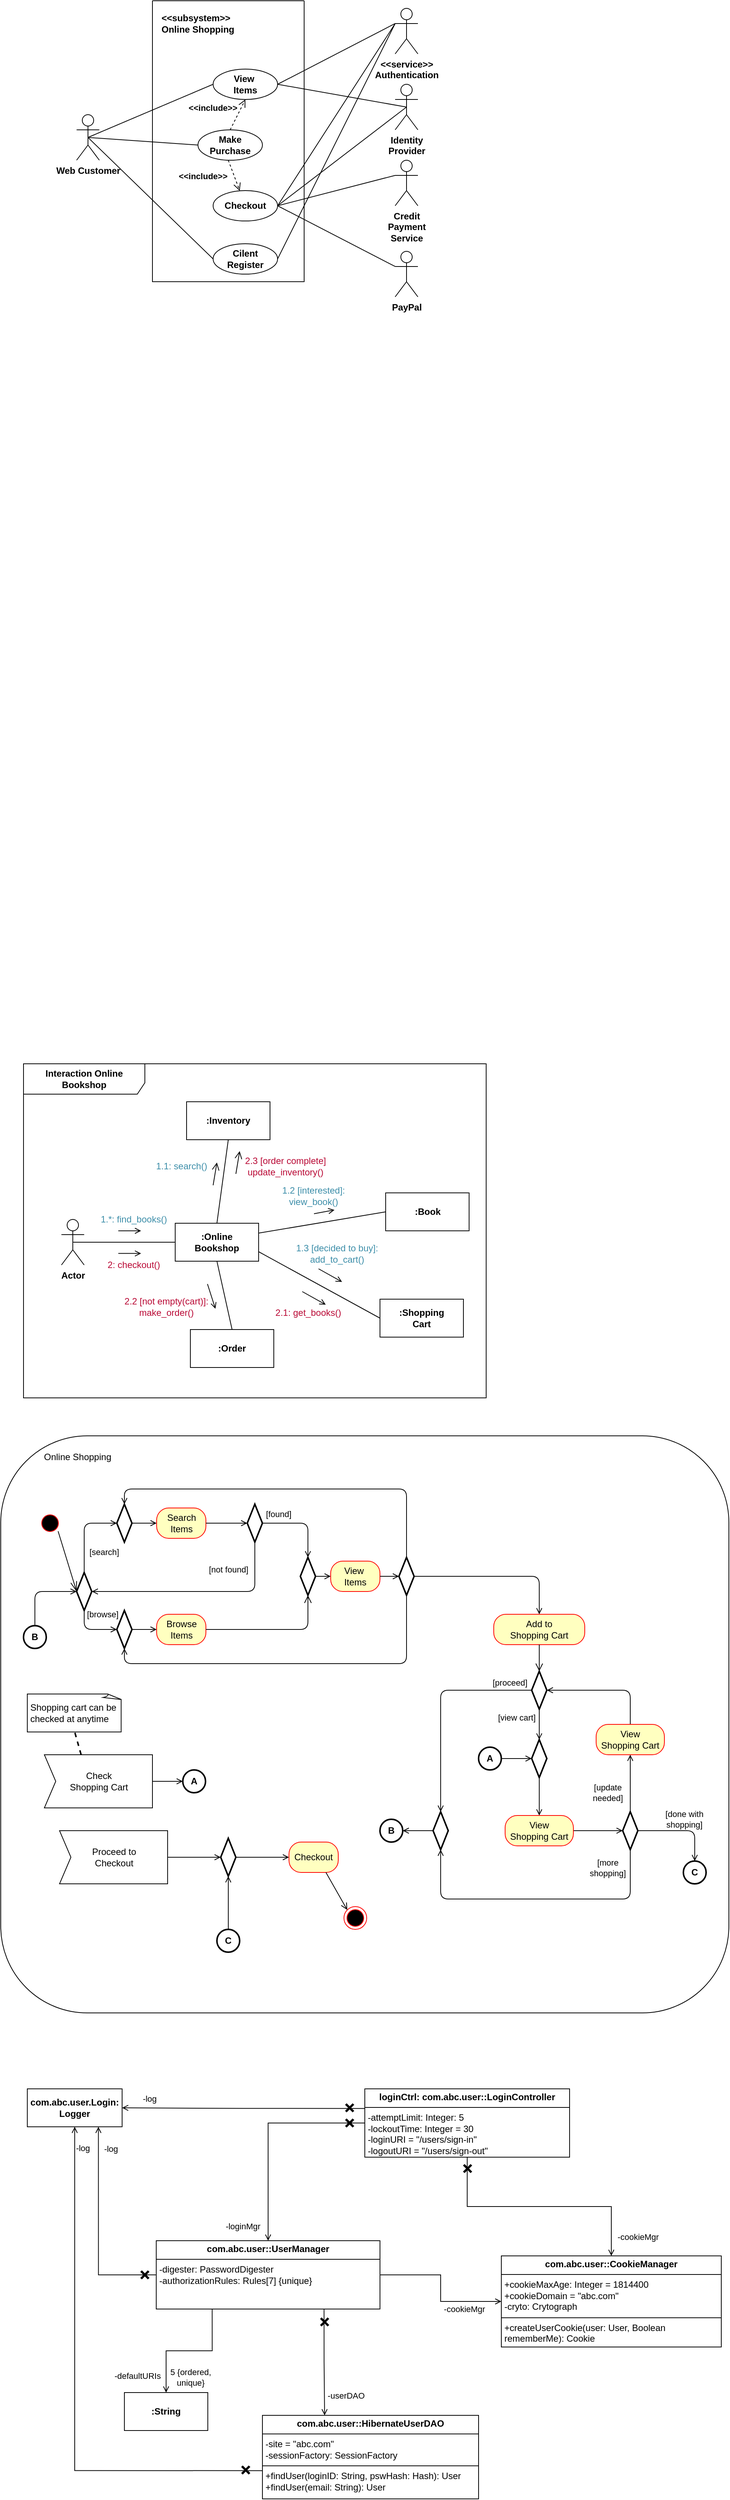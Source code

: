 <mxfile version="26.0.13">
  <diagram name="Page-1" id="H0rDLsU-wOUSjI3hdAkp">
    <mxGraphModel dx="2175" dy="1220" grid="1" gridSize="10" guides="1" tooltips="1" connect="1" arrows="1" fold="1" page="1" pageScale="1" pageWidth="850" pageHeight="1100" math="0" shadow="0">
      <root>
        <mxCell id="0" />
        <mxCell id="1" parent="0" />
        <mxCell id="4tvnyepkkas8dozfE3rJ-2" value="Web Customer" style="shape=umlActor;verticalLabelPosition=bottom;verticalAlign=top;html=1;outlineConnect=0;fontStyle=1" parent="1" vertex="1">
          <mxGeometry x="130" y="270" width="30" height="60" as="geometry" />
        </mxCell>
        <mxCell id="4tvnyepkkas8dozfE3rJ-14" value="" style="endArrow=none;html=1;rounded=0;entryX=0;entryY=0.5;entryDx=0;entryDy=0;exitX=0.5;exitY=0.5;exitDx=0;exitDy=0;exitPerimeter=0;fontStyle=1" parent="1" source="4tvnyepkkas8dozfE3rJ-2" target="og70pVgHu5Zfc5NhU_nn-10" edge="1">
          <mxGeometry width="50" height="50" relative="1" as="geometry">
            <mxPoint x="190" y="270" as="sourcePoint" />
            <mxPoint x="300" y="230" as="targetPoint" />
          </mxGeometry>
        </mxCell>
        <mxCell id="4tvnyepkkas8dozfE3rJ-15" value="" style="endArrow=none;html=1;rounded=0;entryX=0;entryY=0.5;entryDx=0;entryDy=0;exitX=0.5;exitY=0.5;exitDx=0;exitDy=0;exitPerimeter=0;fontStyle=1" parent="1" source="4tvnyepkkas8dozfE3rJ-2" target="og70pVgHu5Zfc5NhU_nn-11" edge="1">
          <mxGeometry width="50" height="50" relative="1" as="geometry">
            <mxPoint x="130" y="290" as="sourcePoint" />
            <mxPoint x="280" y="310" as="targetPoint" />
          </mxGeometry>
        </mxCell>
        <mxCell id="4tvnyepkkas8dozfE3rJ-17" value="" style="endArrow=none;html=1;rounded=0;exitX=0.5;exitY=0.5;exitDx=0;exitDy=0;exitPerimeter=0;fontStyle=1;entryX=0;entryY=0.5;entryDx=0;entryDy=0;entryPerimeter=0;" parent="1" source="4tvnyepkkas8dozfE3rJ-2" target="og70pVgHu5Zfc5NhU_nn-13" edge="1">
          <mxGeometry width="50" height="50" relative="1" as="geometry">
            <mxPoint x="190" y="270" as="sourcePoint" />
            <mxPoint x="290" y="460" as="targetPoint" />
          </mxGeometry>
        </mxCell>
        <mxCell id="4tvnyepkkas8dozfE3rJ-24" value="&amp;lt;&amp;lt;service&amp;gt;&amp;gt;&lt;div&gt;Authentication&lt;/div&gt;" style="shape=umlActor;verticalLabelPosition=bottom;verticalAlign=top;html=1;fontStyle=1" parent="1" vertex="1">
          <mxGeometry x="550" y="130" width="30" height="60" as="geometry" />
        </mxCell>
        <mxCell id="4tvnyepkkas8dozfE3rJ-25" value="" style="endArrow=none;html=1;rounded=0;exitX=1;exitY=0.5;exitDx=0;exitDy=0;entryX=0;entryY=0.333;entryDx=0;entryDy=0;entryPerimeter=0;fontStyle=1" parent="1" source="og70pVgHu5Zfc5NhU_nn-10" target="4tvnyepkkas8dozfE3rJ-24" edge="1">
          <mxGeometry width="50" height="50" relative="1" as="geometry">
            <mxPoint x="385" y="230" as="sourcePoint" />
            <mxPoint x="500" y="300" as="targetPoint" />
          </mxGeometry>
        </mxCell>
        <mxCell id="4tvnyepkkas8dozfE3rJ-26" value="" style="endArrow=none;html=1;rounded=0;exitX=1;exitY=0.5;exitDx=0;exitDy=0;entryX=0;entryY=0.333;entryDx=0;entryDy=0;entryPerimeter=0;fontStyle=1" parent="1" source="og70pVgHu5Zfc5NhU_nn-12" target="4tvnyepkkas8dozfE3rJ-24" edge="1">
          <mxGeometry width="50" height="50" relative="1" as="geometry">
            <mxPoint x="385" y="390" as="sourcePoint" />
            <mxPoint x="500" y="300" as="targetPoint" />
          </mxGeometry>
        </mxCell>
        <mxCell id="4tvnyepkkas8dozfE3rJ-27" value="" style="endArrow=none;html=1;rounded=0;exitX=1;exitY=0.5;exitDx=0;exitDy=0;entryX=0;entryY=0.333;entryDx=0;entryDy=0;entryPerimeter=0;fontStyle=1;exitPerimeter=0;" parent="1" source="og70pVgHu5Zfc5NhU_nn-13" target="4tvnyepkkas8dozfE3rJ-24" edge="1">
          <mxGeometry width="50" height="50" relative="1" as="geometry">
            <mxPoint x="385" y="460" as="sourcePoint" />
            <mxPoint x="500" y="300" as="targetPoint" />
          </mxGeometry>
        </mxCell>
        <mxCell id="4tvnyepkkas8dozfE3rJ-28" value="Identity&lt;div&gt;Provider&lt;/div&gt;" style="shape=umlActor;verticalLabelPosition=bottom;verticalAlign=top;html=1;fontStyle=1" parent="1" vertex="1">
          <mxGeometry x="550" y="230" width="30" height="60" as="geometry" />
        </mxCell>
        <mxCell id="4tvnyepkkas8dozfE3rJ-29" value="Credit&lt;div&gt;Payment&lt;/div&gt;&lt;div&gt;Service&lt;/div&gt;" style="shape=umlActor;verticalLabelPosition=bottom;verticalAlign=top;html=1;fontStyle=1" parent="1" vertex="1">
          <mxGeometry x="550" y="330" width="30" height="60" as="geometry" />
        </mxCell>
        <mxCell id="4tvnyepkkas8dozfE3rJ-30" value="PayPal" style="shape=umlActor;verticalLabelPosition=bottom;verticalAlign=top;html=1;fontStyle=1" parent="1" vertex="1">
          <mxGeometry x="550" y="450" width="30" height="60" as="geometry" />
        </mxCell>
        <mxCell id="og70pVgHu5Zfc5NhU_nn-1" value="" style="swimlane;startSize=0;" parent="1" vertex="1">
          <mxGeometry x="230" y="120" width="200" height="370" as="geometry">
            <mxRectangle x="230" y="140" width="50" height="40" as="alternateBounds" />
          </mxGeometry>
        </mxCell>
        <mxCell id="og70pVgHu5Zfc5NhU_nn-16" value="" style="group" parent="og70pVgHu5Zfc5NhU_nn-1" vertex="1" connectable="0">
          <mxGeometry x="60" y="90" width="105" height="270" as="geometry" />
        </mxCell>
        <mxCell id="og70pVgHu5Zfc5NhU_nn-10" value="View&amp;nbsp;&lt;div&gt;Items&lt;/div&gt;" style="ellipse;whiteSpace=wrap;html=1;fontStyle=1" parent="og70pVgHu5Zfc5NhU_nn-16" vertex="1">
          <mxGeometry x="20" width="85" height="40" as="geometry" />
        </mxCell>
        <mxCell id="og70pVgHu5Zfc5NhU_nn-11" value="Make&lt;div&gt;Purchase&lt;/div&gt;" style="ellipse;whiteSpace=wrap;html=1;fontStyle=1" parent="og70pVgHu5Zfc5NhU_nn-16" vertex="1">
          <mxGeometry y="80" width="85" height="40" as="geometry" />
        </mxCell>
        <mxCell id="og70pVgHu5Zfc5NhU_nn-12" value="Checkout" style="ellipse;whiteSpace=wrap;html=1;fontStyle=1" parent="og70pVgHu5Zfc5NhU_nn-16" vertex="1">
          <mxGeometry x="20" y="160" width="85" height="40" as="geometry" />
        </mxCell>
        <mxCell id="og70pVgHu5Zfc5NhU_nn-13" value="Cilent&lt;div&gt;Register&lt;/div&gt;" style="ellipse;whiteSpace=wrap;html=1;fontStyle=1" parent="og70pVgHu5Zfc5NhU_nn-16" vertex="1">
          <mxGeometry x="20" y="230" width="85" height="40" as="geometry" />
        </mxCell>
        <mxCell id="og70pVgHu5Zfc5NhU_nn-14" value="&amp;lt;&amp;lt;include&amp;gt;&amp;gt;" style="html=1;verticalAlign=bottom;endArrow=open;dashed=1;endSize=8;curved=0;rounded=0;entryX=0.5;entryY=1;entryDx=0;entryDy=0;exitX=0.5;exitY=0;exitDx=0;exitDy=0;align=right;fontStyle=1" parent="og70pVgHu5Zfc5NhU_nn-16" source="og70pVgHu5Zfc5NhU_nn-11" target="og70pVgHu5Zfc5NhU_nn-10" edge="1">
          <mxGeometry relative="1" as="geometry">
            <mxPoint x="40" y="120" as="sourcePoint" />
            <mxPoint x="-40" y="120" as="targetPoint" />
          </mxGeometry>
        </mxCell>
        <mxCell id="og70pVgHu5Zfc5NhU_nn-15" value="&amp;lt;&amp;lt;include&amp;gt;&amp;gt;" style="html=1;verticalAlign=bottom;endArrow=open;dashed=1;endSize=8;curved=0;rounded=0;align=right;fontStyle=1" parent="og70pVgHu5Zfc5NhU_nn-16" target="og70pVgHu5Zfc5NhU_nn-12" edge="1">
          <mxGeometry x="0.303" y="-11" relative="1" as="geometry">
            <mxPoint x="40" y="120" as="sourcePoint" />
            <mxPoint x="-40" y="120" as="targetPoint" />
            <mxPoint as="offset" />
          </mxGeometry>
        </mxCell>
        <mxCell id="og70pVgHu5Zfc5NhU_nn-17" value="&amp;lt;&amp;lt;subsystem&amp;gt;&amp;gt;&lt;div&gt;Online Shopping&lt;/div&gt;" style="text;html=1;align=left;verticalAlign=middle;resizable=0;points=[];autosize=1;strokeColor=none;fillColor=none;fontStyle=1" parent="og70pVgHu5Zfc5NhU_nn-1" vertex="1">
          <mxGeometry x="10" y="10" width="110" height="40" as="geometry" />
        </mxCell>
        <mxCell id="og70pVgHu5Zfc5NhU_nn-18" value="" style="endArrow=none;html=1;rounded=0;exitX=1;exitY=0.5;exitDx=0;exitDy=0;entryX=0.5;entryY=0.5;entryDx=0;entryDy=0;entryPerimeter=0;" parent="1" source="og70pVgHu5Zfc5NhU_nn-10" target="4tvnyepkkas8dozfE3rJ-28" edge="1">
          <mxGeometry width="50" height="50" relative="1" as="geometry">
            <mxPoint x="450" y="360" as="sourcePoint" />
            <mxPoint x="500" y="310" as="targetPoint" />
          </mxGeometry>
        </mxCell>
        <mxCell id="og70pVgHu5Zfc5NhU_nn-19" value="" style="endArrow=none;html=1;rounded=0;exitX=1;exitY=0.5;exitDx=0;exitDy=0;entryX=0.5;entryY=0.5;entryDx=0;entryDy=0;entryPerimeter=0;" parent="1" source="og70pVgHu5Zfc5NhU_nn-12" target="4tvnyepkkas8dozfE3rJ-28" edge="1">
          <mxGeometry width="50" height="50" relative="1" as="geometry">
            <mxPoint x="450" y="360" as="sourcePoint" />
            <mxPoint x="500" y="310" as="targetPoint" />
          </mxGeometry>
        </mxCell>
        <mxCell id="og70pVgHu5Zfc5NhU_nn-20" value="" style="endArrow=none;html=1;rounded=0;exitX=1;exitY=0.5;exitDx=0;exitDy=0;entryX=0;entryY=0.333;entryDx=0;entryDy=0;entryPerimeter=0;" parent="1" source="og70pVgHu5Zfc5NhU_nn-12" target="4tvnyepkkas8dozfE3rJ-29" edge="1">
          <mxGeometry width="50" height="50" relative="1" as="geometry">
            <mxPoint x="450" y="360" as="sourcePoint" />
            <mxPoint x="540" y="360" as="targetPoint" />
          </mxGeometry>
        </mxCell>
        <mxCell id="og70pVgHu5Zfc5NhU_nn-21" value="" style="endArrow=none;html=1;rounded=0;exitX=1;exitY=0.5;exitDx=0;exitDy=0;entryX=0;entryY=0.333;entryDx=0;entryDy=0;entryPerimeter=0;" parent="1" source="og70pVgHu5Zfc5NhU_nn-12" target="4tvnyepkkas8dozfE3rJ-30" edge="1">
          <mxGeometry width="50" height="50" relative="1" as="geometry">
            <mxPoint x="450" y="360" as="sourcePoint" />
            <mxPoint x="500" y="310" as="targetPoint" />
          </mxGeometry>
        </mxCell>
        <mxCell id="vq4ylC8o3hyWoabVCqo9-1" value="Interaction Online Bookshop" style="shape=umlFrame;whiteSpace=wrap;html=1;pointerEvents=0;width=160;height=40;fontStyle=1" parent="1" vertex="1">
          <mxGeometry x="60" y="1520" width="610" height="440" as="geometry" />
        </mxCell>
        <mxCell id="vq4ylC8o3hyWoabVCqo9-2" value="Actor" style="shape=umlActor;verticalLabelPosition=bottom;verticalAlign=top;html=1;outlineConnect=0;fontStyle=1" parent="1" vertex="1">
          <mxGeometry x="110" y="1725" width="30" height="60" as="geometry" />
        </mxCell>
        <mxCell id="vq4ylC8o3hyWoabVCqo9-3" value=":Online&lt;div&gt;Bookshop&lt;/div&gt;" style="html=1;whiteSpace=wrap;fontStyle=1" parent="1" vertex="1">
          <mxGeometry x="260" y="1730" width="110" height="50" as="geometry" />
        </mxCell>
        <mxCell id="vq4ylC8o3hyWoabVCqo9-4" value=":Inventory" style="html=1;whiteSpace=wrap;fontStyle=1" parent="1" vertex="1">
          <mxGeometry x="275" y="1570" width="110" height="50" as="geometry" />
        </mxCell>
        <mxCell id="vq4ylC8o3hyWoabVCqo9-5" value=":Shopping&lt;div&gt;Cart&lt;/div&gt;" style="html=1;whiteSpace=wrap;fontStyle=1" parent="1" vertex="1">
          <mxGeometry x="530" y="1830" width="110" height="50" as="geometry" />
        </mxCell>
        <mxCell id="vq4ylC8o3hyWoabVCqo9-6" value=":Book" style="html=1;whiteSpace=wrap;fontStyle=1" parent="1" vertex="1">
          <mxGeometry x="537.5" y="1690" width="110" height="50" as="geometry" />
        </mxCell>
        <mxCell id="vq4ylC8o3hyWoabVCqo9-7" value=":Order" style="html=1;whiteSpace=wrap;fontStyle=1" parent="1" vertex="1">
          <mxGeometry x="280" y="1870" width="110" height="50" as="geometry" />
        </mxCell>
        <mxCell id="vq4ylC8o3hyWoabVCqo9-8" value="" style="endArrow=none;html=1;rounded=0;fontSize=12;startSize=8;endSize=8;curved=1;exitX=0.5;exitY=0.5;exitDx=0;exitDy=0;exitPerimeter=0;entryX=0;entryY=0.5;entryDx=0;entryDy=0;fontStyle=1" parent="1" source="vq4ylC8o3hyWoabVCqo9-2" target="vq4ylC8o3hyWoabVCqo9-3" edge="1">
          <mxGeometry width="50" height="50" relative="1" as="geometry">
            <mxPoint x="180" y="1680" as="sourcePoint" />
            <mxPoint x="263" y="1748" as="targetPoint" />
          </mxGeometry>
        </mxCell>
        <mxCell id="vq4ylC8o3hyWoabVCqo9-9" value="" style="endArrow=none;html=1;rounded=0;fontSize=12;startSize=8;endSize=8;curved=1;exitX=0.5;exitY=0;exitDx=0;exitDy=0;entryX=0.5;entryY=1;entryDx=0;entryDy=0;fontStyle=1" parent="1" source="vq4ylC8o3hyWoabVCqo9-3" target="vq4ylC8o3hyWoabVCqo9-4" edge="1">
          <mxGeometry width="50" height="50" relative="1" as="geometry">
            <mxPoint x="180" y="1680" as="sourcePoint" />
            <mxPoint x="230" y="1630" as="targetPoint" />
          </mxGeometry>
        </mxCell>
        <mxCell id="vq4ylC8o3hyWoabVCqo9-10" value="" style="endArrow=none;html=1;rounded=0;fontSize=12;startSize=8;endSize=8;curved=1;entryX=0.5;entryY=1;entryDx=0;entryDy=0;exitX=0.5;exitY=0;exitDx=0;exitDy=0;fontStyle=1" parent="1" source="vq4ylC8o3hyWoabVCqo9-7" target="vq4ylC8o3hyWoabVCqo9-3" edge="1">
          <mxGeometry width="50" height="50" relative="1" as="geometry">
            <mxPoint x="180" y="1680" as="sourcePoint" />
            <mxPoint x="230" y="1630" as="targetPoint" />
          </mxGeometry>
        </mxCell>
        <mxCell id="vq4ylC8o3hyWoabVCqo9-11" value="" style="endArrow=none;html=1;rounded=0;fontSize=12;startSize=8;endSize=8;curved=1;exitX=1;exitY=0.75;exitDx=0;exitDy=0;entryX=0;entryY=0.5;entryDx=0;entryDy=0;fontStyle=1" parent="1" source="vq4ylC8o3hyWoabVCqo9-3" target="vq4ylC8o3hyWoabVCqo9-5" edge="1">
          <mxGeometry width="50" height="50" relative="1" as="geometry">
            <mxPoint x="420" y="1680" as="sourcePoint" />
            <mxPoint x="470" y="1630" as="targetPoint" />
          </mxGeometry>
        </mxCell>
        <mxCell id="vq4ylC8o3hyWoabVCqo9-12" value="" style="endArrow=none;html=1;rounded=0;fontSize=12;startSize=8;endSize=8;curved=1;entryX=0;entryY=0.5;entryDx=0;entryDy=0;fontStyle=1" parent="1" target="vq4ylC8o3hyWoabVCqo9-6" edge="1">
          <mxGeometry width="50" height="50" relative="1" as="geometry">
            <mxPoint x="370" y="1743" as="sourcePoint" />
            <mxPoint x="470" y="1630" as="targetPoint" />
          </mxGeometry>
        </mxCell>
        <mxCell id="vq4ylC8o3hyWoabVCqo9-15" value="" style="edgeStyle=none;orthogonalLoop=1;jettySize=auto;html=1;rounded=0;fontSize=12;startSize=8;endSize=8;curved=1;entryX=0.5;entryY=1;entryDx=0;entryDy=0;endArrow=open;startFill=0;endFill=0;fontStyle=1" parent="1" edge="1">
          <mxGeometry width="140" relative="1" as="geometry">
            <mxPoint x="310" y="1680" as="sourcePoint" />
            <mxPoint x="315.0" y="1650.0" as="targetPoint" />
          </mxGeometry>
        </mxCell>
        <mxCell id="X4hQ5ThlgjKfGxXKrDhV-1" value="" style="edgeStyle=none;orthogonalLoop=1;jettySize=auto;html=1;rounded=0;fontSize=12;startSize=8;endSize=8;curved=1;entryX=0.5;entryY=1;entryDx=0;entryDy=0;endArrow=open;startFill=0;endFill=0;fontStyle=1" edge="1" parent="1">
          <mxGeometry width="140" relative="1" as="geometry">
            <mxPoint x="340" y="1665" as="sourcePoint" />
            <mxPoint x="345.0" y="1635.0" as="targetPoint" />
          </mxGeometry>
        </mxCell>
        <mxCell id="X4hQ5ThlgjKfGxXKrDhV-2" value="1.1: search()" style="text;html=1;align=center;verticalAlign=middle;resizable=0;points=[];autosize=1;fontColor=light-dark(#3d8ea9, #ededed);fontStyle=0" vertex="1" parent="1">
          <mxGeometry x="223" y="1640" width="90" height="30" as="geometry" />
        </mxCell>
        <mxCell id="dHyjamvakKsf6sZBiuyE-1" value="2.3 [order complete]&lt;div&gt;update_inventory()&lt;/div&gt;" style="text;html=1;align=center;verticalAlign=middle;resizable=0;points=[];autosize=1;fontColor=light-dark(#b90935, #ededed);fontStyle=0" vertex="1" parent="1">
          <mxGeometry x="340" y="1635" width="130" height="40" as="geometry" />
        </mxCell>
        <mxCell id="dHyjamvakKsf6sZBiuyE-3" value="" style="endArrow=open;html=1;rounded=0;startArrow=none;startFill=0;endFill=0;fontStyle=1" edge="1" parent="1">
          <mxGeometry width="50" height="50" relative="1" as="geometry">
            <mxPoint x="443" y="1717.5" as="sourcePoint" />
            <mxPoint x="470" y="1712.5" as="targetPoint" />
            <Array as="points">
              <mxPoint x="443" y="1717.5" />
            </Array>
          </mxGeometry>
        </mxCell>
        <mxCell id="dHyjamvakKsf6sZBiuyE-4" value="1.2 [interested]:&lt;div&gt;view_book()&lt;/div&gt;" style="text;html=1;align=center;verticalAlign=middle;resizable=0;points=[];autosize=1;fontColor=light-dark(#3d8ea9, #ededed);fontStyle=0" vertex="1" parent="1">
          <mxGeometry x="387" y="1674" width="110" height="40" as="geometry" />
        </mxCell>
        <mxCell id="dHyjamvakKsf6sZBiuyE-6" value="" style="endArrow=open;html=1;rounded=0;entryX=0.009;entryY=0.346;entryDx=0;entryDy=0;endFill=0;entryPerimeter=0;fontStyle=1" edge="1" parent="1">
          <mxGeometry width="50" height="50" relative="1" as="geometry">
            <mxPoint x="449.01" y="1790" as="sourcePoint" />
            <mxPoint x="480" y="1807.3" as="targetPoint" />
          </mxGeometry>
        </mxCell>
        <mxCell id="dHyjamvakKsf6sZBiuyE-7" value="" style="endArrow=open;html=1;rounded=0;entryX=0.009;entryY=0.346;entryDx=0;entryDy=0;endFill=0;entryPerimeter=0;fontStyle=1" edge="1" parent="1">
          <mxGeometry width="50" height="50" relative="1" as="geometry">
            <mxPoint x="427.5" y="1820" as="sourcePoint" />
            <mxPoint x="458.49" y="1837.3" as="targetPoint" />
          </mxGeometry>
        </mxCell>
        <mxCell id="dHyjamvakKsf6sZBiuyE-8" value="1.3 [decided to buy]:&lt;div&gt;add_to_cart()&lt;/div&gt;" style="text;html=1;align=center;verticalAlign=middle;resizable=0;points=[];autosize=1;fontColor=light-dark(#3d8ea9, #ededed);fontStyle=0" vertex="1" parent="1">
          <mxGeometry x="407.5" y="1750" width="130" height="40" as="geometry" />
        </mxCell>
        <mxCell id="dHyjamvakKsf6sZBiuyE-9" value="" style="endArrow=open;html=1;rounded=0;endFill=0;fontStyle=1" edge="1" parent="1">
          <mxGeometry width="50" height="50" relative="1" as="geometry">
            <mxPoint x="185" y="1740" as="sourcePoint" />
            <mxPoint x="215" y="1740" as="targetPoint" />
          </mxGeometry>
        </mxCell>
        <mxCell id="dHyjamvakKsf6sZBiuyE-10" value="" style="endArrow=open;html=1;rounded=0;endFill=0;fontStyle=1" edge="1" parent="1">
          <mxGeometry width="50" height="50" relative="1" as="geometry">
            <mxPoint x="185" y="1769.8" as="sourcePoint" />
            <mxPoint x="215" y="1769.8" as="targetPoint" />
          </mxGeometry>
        </mxCell>
        <mxCell id="dHyjamvakKsf6sZBiuyE-12" value="" style="endArrow=open;html=1;rounded=0;entryX=0.277;entryY=0.052;entryDx=0;entryDy=0;entryPerimeter=0;endFill=0;fontStyle=1" edge="1" parent="1">
          <mxGeometry width="50" height="50" relative="1" as="geometry">
            <mxPoint x="302.53" y="1810" as="sourcePoint" />
            <mxPoint x="313" y="1842.6" as="targetPoint" />
          </mxGeometry>
        </mxCell>
        <mxCell id="dHyjamvakKsf6sZBiuyE-13" value="1.*: find_books()" style="text;html=1;align=center;verticalAlign=middle;resizable=0;points=[];autosize=1;fontColor=light-dark(#3d8ea9, #ededed);fontStyle=0" vertex="1" parent="1">
          <mxGeometry x="150" y="1710" width="110" height="30" as="geometry" />
        </mxCell>
        <mxCell id="dHyjamvakKsf6sZBiuyE-14" value="2: checkout()" style="text;html=1;align=center;verticalAlign=middle;resizable=0;points=[];autosize=1;fontColor=light-dark(#b90935, #ededed);fontStyle=0" vertex="1" parent="1">
          <mxGeometry x="160" y="1770" width="90" height="30" as="geometry" />
        </mxCell>
        <mxCell id="dHyjamvakKsf6sZBiuyE-15" value="2.2 [not empty(cart)]:&lt;div&gt;make_order()&lt;/div&gt;" style="text;html=1;align=center;verticalAlign=middle;resizable=0;points=[];autosize=1;fontColor=light-dark(#b90935, #ededed);fontStyle=0" vertex="1" parent="1">
          <mxGeometry x="183" y="1820" width="130" height="40" as="geometry" />
        </mxCell>
        <mxCell id="dHyjamvakKsf6sZBiuyE-16" value="2.1: get_books()" style="text;html=1;align=center;verticalAlign=middle;resizable=0;points=[];autosize=1;fontColor=light-dark(#b90935, #ededed);fontStyle=0" vertex="1" parent="1">
          <mxGeometry x="380" y="1833" width="110" height="30" as="geometry" />
        </mxCell>
        <mxCell id="dHyjamvakKsf6sZBiuyE-17" value="                    &#xa;               Online Shopping" style="rounded=1;whiteSpace=wrap;html=1;verticalAlign=top;align=left;spacingRight=10;spacingLeft=5;spacing=2;movable=1;resizable=1;rotatable=1;deletable=1;editable=1;locked=0;connectable=1;" vertex="1" parent="1">
          <mxGeometry x="30" y="2010" width="960" height="760" as="geometry" />
        </mxCell>
        <mxCell id="dHyjamvakKsf6sZBiuyE-18" value="" style="ellipse;html=1;shape=endState;fillColor=#000000;strokeColor=#ff0000;" vertex="1" parent="1">
          <mxGeometry x="482.5" y="2630" width="30" height="30" as="geometry" />
        </mxCell>
        <mxCell id="dHyjamvakKsf6sZBiuyE-19" value="Shopping cart can be checked at anytime" style="whiteSpace=wrap;html=1;shape=mxgraph.basic.document;align=left;verticalAlign=middle;spacingLeft=2;" vertex="1" parent="1">
          <mxGeometry x="65" y="2350" width="125" height="50" as="geometry" />
        </mxCell>
        <mxCell id="dHyjamvakKsf6sZBiuyE-21" value="" style="ellipse;html=1;shape=startState;fillColor=#000000;strokeColor=#ff0000;" vertex="1" parent="1">
          <mxGeometry x="80" y="2110" width="30" height="30" as="geometry" />
        </mxCell>
        <mxCell id="dHyjamvakKsf6sZBiuyE-26" value="Browse&lt;div&gt;Items&lt;/div&gt;" style="rounded=1;whiteSpace=wrap;html=1;arcSize=40;fontColor=#000000;fillColor=#ffffc0;strokeColor=#ff0000;" vertex="1" parent="1">
          <mxGeometry x="235.5" y="2245" width="65" height="40" as="geometry" />
        </mxCell>
        <mxCell id="dHyjamvakKsf6sZBiuyE-41" style="edgeStyle=orthogonalEdgeStyle;rounded=0;orthogonalLoop=1;jettySize=auto;html=1;exitX=1;exitY=0.5;exitDx=0;exitDy=0;exitPerimeter=0;entryX=0;entryY=0.5;entryDx=0;entryDy=0;endArrow=open;endFill=0;" edge="1" parent="1" source="dHyjamvakKsf6sZBiuyE-31" target="dHyjamvakKsf6sZBiuyE-40">
          <mxGeometry relative="1" as="geometry" />
        </mxCell>
        <mxCell id="dHyjamvakKsf6sZBiuyE-31" value="" style="strokeWidth=2;html=1;shape=mxgraph.flowchart.decision;whiteSpace=wrap;" vertex="1" parent="1">
          <mxGeometry x="183" y="2100" width="20" height="50" as="geometry" />
        </mxCell>
        <mxCell id="dHyjamvakKsf6sZBiuyE-32" value="" style="strokeWidth=2;html=1;shape=mxgraph.flowchart.decision;whiteSpace=wrap;" vertex="1" parent="1">
          <mxGeometry x="130" y="2190" width="20" height="50" as="geometry" />
        </mxCell>
        <mxCell id="dHyjamvakKsf6sZBiuyE-33" style="edgeStyle=orthogonalEdgeStyle;rounded=1;orthogonalLoop=1;jettySize=auto;html=1;exitX=0.5;exitY=0;exitDx=0;exitDy=0;exitPerimeter=0;entryX=0;entryY=0.5;entryDx=0;entryDy=0;entryPerimeter=0;curved=0;endArrow=open;endFill=0;" edge="1" parent="1" source="dHyjamvakKsf6sZBiuyE-32" target="dHyjamvakKsf6sZBiuyE-31">
          <mxGeometry relative="1" as="geometry" />
        </mxCell>
        <mxCell id="dHyjamvakKsf6sZBiuyE-74" value="[search]" style="edgeLabel;html=1;align=center;verticalAlign=middle;resizable=0;points=[];" vertex="1" connectable="0" parent="dHyjamvakKsf6sZBiuyE-33">
          <mxGeometry x="-0.399" y="-1" relative="1" as="geometry">
            <mxPoint x="25" y="5" as="offset" />
          </mxGeometry>
        </mxCell>
        <mxCell id="dHyjamvakKsf6sZBiuyE-35" value="B" style="strokeWidth=2;html=1;shape=mxgraph.flowchart.start_2;whiteSpace=wrap;fontStyle=1" vertex="1" parent="1">
          <mxGeometry x="60" y="2260" width="30" height="30" as="geometry" />
        </mxCell>
        <mxCell id="dHyjamvakKsf6sZBiuyE-36" style="edgeStyle=orthogonalEdgeStyle;rounded=1;orthogonalLoop=1;jettySize=auto;html=1;exitX=0.5;exitY=0;exitDx=0;exitDy=0;exitPerimeter=0;entryX=0;entryY=0.5;entryDx=0;entryDy=0;entryPerimeter=0;curved=0;endArrow=open;endFill=0;" edge="1" parent="1" source="dHyjamvakKsf6sZBiuyE-35" target="dHyjamvakKsf6sZBiuyE-32">
          <mxGeometry relative="1" as="geometry" />
        </mxCell>
        <mxCell id="dHyjamvakKsf6sZBiuyE-37" value="" style="endArrow=openThin;endFill=0;endSize=11;html=1;rounded=0;exitX=1;exitY=1;exitDx=0;exitDy=0;entryX=0;entryY=0.5;entryDx=0;entryDy=0;entryPerimeter=0;" edge="1" parent="1" source="dHyjamvakKsf6sZBiuyE-21" target="dHyjamvakKsf6sZBiuyE-32">
          <mxGeometry width="160" relative="1" as="geometry">
            <mxPoint x="101.927" y="2127.997" as="sourcePoint" />
            <mxPoint x="130.0" y="2200.04" as="targetPoint" />
          </mxGeometry>
        </mxCell>
        <mxCell id="dHyjamvakKsf6sZBiuyE-43" style="edgeStyle=orthogonalEdgeStyle;rounded=0;orthogonalLoop=1;jettySize=auto;html=1;exitX=1;exitY=0.5;exitDx=0;exitDy=0;exitPerimeter=0;entryX=0;entryY=0.5;entryDx=0;entryDy=0;endArrow=open;endFill=0;" edge="1" parent="1" source="dHyjamvakKsf6sZBiuyE-38" target="dHyjamvakKsf6sZBiuyE-26">
          <mxGeometry relative="1" as="geometry" />
        </mxCell>
        <mxCell id="dHyjamvakKsf6sZBiuyE-38" value="" style="strokeWidth=2;html=1;shape=mxgraph.flowchart.decision;whiteSpace=wrap;" vertex="1" parent="1">
          <mxGeometry x="183" y="2240" width="20" height="50" as="geometry" />
        </mxCell>
        <mxCell id="dHyjamvakKsf6sZBiuyE-39" style="edgeStyle=orthogonalEdgeStyle;rounded=1;orthogonalLoop=1;jettySize=auto;html=1;exitX=0.5;exitY=1;exitDx=0;exitDy=0;exitPerimeter=0;entryX=0;entryY=0.5;entryDx=0;entryDy=0;entryPerimeter=0;endArrow=open;endFill=0;curved=0;" edge="1" parent="1" source="dHyjamvakKsf6sZBiuyE-32" target="dHyjamvakKsf6sZBiuyE-38">
          <mxGeometry relative="1" as="geometry" />
        </mxCell>
        <mxCell id="dHyjamvakKsf6sZBiuyE-75" value="[browse]" style="edgeLabel;html=1;align=center;verticalAlign=middle;resizable=0;points=[];" vertex="1" connectable="0" parent="dHyjamvakKsf6sZBiuyE-39">
          <mxGeometry x="-0.75" y="1" relative="1" as="geometry">
            <mxPoint x="23" y="-4" as="offset" />
          </mxGeometry>
        </mxCell>
        <mxCell id="dHyjamvakKsf6sZBiuyE-40" value="Search Items" style="rounded=1;whiteSpace=wrap;html=1;arcSize=40;fontColor=#000000;fillColor=#ffffc0;strokeColor=#ff0000;" vertex="1" parent="1">
          <mxGeometry x="235.5" y="2105" width="65" height="40" as="geometry" />
        </mxCell>
        <mxCell id="dHyjamvakKsf6sZBiuyE-47" style="edgeStyle=orthogonalEdgeStyle;rounded=1;orthogonalLoop=1;jettySize=auto;html=1;exitX=1;exitY=0.5;exitDx=0;exitDy=0;exitPerimeter=0;endArrow=open;endFill=0;curved=0;" edge="1" parent="1" source="dHyjamvakKsf6sZBiuyE-42" target="dHyjamvakKsf6sZBiuyE-45">
          <mxGeometry relative="1" as="geometry" />
        </mxCell>
        <mxCell id="dHyjamvakKsf6sZBiuyE-72" value="[found]" style="edgeLabel;html=1;align=center;verticalAlign=middle;resizable=0;points=[];" vertex="1" connectable="0" parent="dHyjamvakKsf6sZBiuyE-47">
          <mxGeometry x="-0.591" y="1" relative="1" as="geometry">
            <mxPoint x="-1" y="-11" as="offset" />
          </mxGeometry>
        </mxCell>
        <mxCell id="dHyjamvakKsf6sZBiuyE-42" value="" style="strokeWidth=2;html=1;shape=mxgraph.flowchart.decision;whiteSpace=wrap;" vertex="1" parent="1">
          <mxGeometry x="355" y="2100" width="20" height="50" as="geometry" />
        </mxCell>
        <mxCell id="dHyjamvakKsf6sZBiuyE-44" style="edgeStyle=orthogonalEdgeStyle;rounded=0;orthogonalLoop=1;jettySize=auto;html=1;exitX=1;exitY=0.5;exitDx=0;exitDy=0;entryX=0;entryY=0.5;entryDx=0;entryDy=0;entryPerimeter=0;endArrow=open;endFill=0;" edge="1" parent="1" source="dHyjamvakKsf6sZBiuyE-40" target="dHyjamvakKsf6sZBiuyE-42">
          <mxGeometry relative="1" as="geometry" />
        </mxCell>
        <mxCell id="dHyjamvakKsf6sZBiuyE-46" value="" style="edgeStyle=orthogonalEdgeStyle;html=1;verticalAlign=bottom;endArrow=open;endSize=8;strokeColor=#000000;rounded=1;entryX=0.5;entryY=1;entryDx=0;entryDy=0;entryPerimeter=0;curved=0;" edge="1" parent="1" source="dHyjamvakKsf6sZBiuyE-26" target="dHyjamvakKsf6sZBiuyE-45">
          <mxGeometry relative="1" as="geometry">
            <mxPoint x="480" y="2265" as="targetPoint" />
            <mxPoint x="400" y="2265" as="sourcePoint" />
          </mxGeometry>
        </mxCell>
        <mxCell id="dHyjamvakKsf6sZBiuyE-50" style="edgeStyle=orthogonalEdgeStyle;rounded=0;orthogonalLoop=1;jettySize=auto;html=1;exitX=1;exitY=0.5;exitDx=0;exitDy=0;exitPerimeter=0;entryX=0;entryY=0.5;entryDx=0;entryDy=0;endArrow=open;endFill=0;" edge="1" parent="1" source="dHyjamvakKsf6sZBiuyE-45" target="dHyjamvakKsf6sZBiuyE-49">
          <mxGeometry relative="1" as="geometry" />
        </mxCell>
        <mxCell id="dHyjamvakKsf6sZBiuyE-45" value="" style="strokeWidth=2;html=1;shape=mxgraph.flowchart.decision;whiteSpace=wrap;" vertex="1" parent="1">
          <mxGeometry x="425" y="2170" width="20" height="50" as="geometry" />
        </mxCell>
        <mxCell id="dHyjamvakKsf6sZBiuyE-48" style="edgeStyle=orthogonalEdgeStyle;rounded=1;orthogonalLoop=1;jettySize=auto;html=1;exitX=0.5;exitY=1;exitDx=0;exitDy=0;exitPerimeter=0;entryX=1;entryY=0.5;entryDx=0;entryDy=0;entryPerimeter=0;endArrow=open;endFill=0;curved=0;" edge="1" parent="1" source="dHyjamvakKsf6sZBiuyE-42" target="dHyjamvakKsf6sZBiuyE-32">
          <mxGeometry relative="1" as="geometry" />
        </mxCell>
        <mxCell id="dHyjamvakKsf6sZBiuyE-73" value="[not found]" style="edgeLabel;html=1;align=center;verticalAlign=middle;resizable=0;points=[];" vertex="1" connectable="0" parent="dHyjamvakKsf6sZBiuyE-48">
          <mxGeometry x="-0.803" y="-1" relative="1" as="geometry">
            <mxPoint x="-34" y="8" as="offset" />
          </mxGeometry>
        </mxCell>
        <mxCell id="dHyjamvakKsf6sZBiuyE-49" value="View&amp;nbsp;&lt;div&gt;Items&lt;/div&gt;" style="rounded=1;whiteSpace=wrap;html=1;arcSize=40;fontColor=#000000;fillColor=#ffffc0;strokeColor=#ff0000;" vertex="1" parent="1">
          <mxGeometry x="465" y="2175" width="65" height="40" as="geometry" />
        </mxCell>
        <mxCell id="dHyjamvakKsf6sZBiuyE-78" style="edgeStyle=orthogonalEdgeStyle;rounded=1;orthogonalLoop=1;jettySize=auto;html=1;entryX=0.5;entryY=0;entryDx=0;entryDy=0;endArrow=open;endFill=0;curved=0;" edge="1" parent="1" source="dHyjamvakKsf6sZBiuyE-51" target="dHyjamvakKsf6sZBiuyE-76">
          <mxGeometry relative="1" as="geometry" />
        </mxCell>
        <mxCell id="dHyjamvakKsf6sZBiuyE-51" value="" style="strokeWidth=2;html=1;shape=mxgraph.flowchart.decision;whiteSpace=wrap;" vertex="1" parent="1">
          <mxGeometry x="555" y="2170" width="20" height="50" as="geometry" />
        </mxCell>
        <mxCell id="dHyjamvakKsf6sZBiuyE-52" style="edgeStyle=orthogonalEdgeStyle;rounded=0;orthogonalLoop=1;jettySize=auto;html=1;exitX=1;exitY=0.5;exitDx=0;exitDy=0;entryX=0;entryY=0.5;entryDx=0;entryDy=0;entryPerimeter=0;endArrow=open;endFill=0;" edge="1" parent="1" source="dHyjamvakKsf6sZBiuyE-49" target="dHyjamvakKsf6sZBiuyE-51">
          <mxGeometry relative="1" as="geometry" />
        </mxCell>
        <mxCell id="dHyjamvakKsf6sZBiuyE-53" style="edgeStyle=orthogonalEdgeStyle;rounded=1;orthogonalLoop=1;jettySize=auto;html=1;exitX=0.5;exitY=0;exitDx=0;exitDy=0;exitPerimeter=0;entryX=0.5;entryY=0;entryDx=0;entryDy=0;entryPerimeter=0;endArrow=open;endFill=0;strokeColor=default;curved=0;" edge="1" parent="1" source="dHyjamvakKsf6sZBiuyE-51" target="dHyjamvakKsf6sZBiuyE-31">
          <mxGeometry relative="1" as="geometry" />
        </mxCell>
        <mxCell id="dHyjamvakKsf6sZBiuyE-54" style="edgeStyle=orthogonalEdgeStyle;rounded=1;orthogonalLoop=1;jettySize=auto;html=1;exitX=0.5;exitY=1;exitDx=0;exitDy=0;exitPerimeter=0;entryX=0.5;entryY=1;entryDx=0;entryDy=0;entryPerimeter=0;endArrow=open;endFill=0;curved=0;" edge="1" parent="1" source="dHyjamvakKsf6sZBiuyE-51" target="dHyjamvakKsf6sZBiuyE-38">
          <mxGeometry relative="1" as="geometry" />
        </mxCell>
        <mxCell id="dHyjamvakKsf6sZBiuyE-61" style="edgeStyle=orthogonalEdgeStyle;rounded=0;orthogonalLoop=1;jettySize=auto;html=1;endArrow=open;endFill=0;" edge="1" parent="1" source="dHyjamvakKsf6sZBiuyE-57" target="dHyjamvakKsf6sZBiuyE-60">
          <mxGeometry relative="1" as="geometry" />
        </mxCell>
        <mxCell id="dHyjamvakKsf6sZBiuyE-57" value="Check&lt;div&gt;Shopping Cart&lt;/div&gt;" style="html=1;shadow=0;dashed=0;align=center;verticalAlign=middle;shape=mxgraph.arrows2.arrow;dy=0;dx=0;notch=15;" vertex="1" parent="1">
          <mxGeometry x="87.5" y="2430" width="142.5" height="70" as="geometry" />
        </mxCell>
        <mxCell id="dHyjamvakKsf6sZBiuyE-59" value="" style="endArrow=none;dashed=1;html=1;strokeWidth=2;rounded=0;exitX=0.34;exitY=-0.001;exitDx=0;exitDy=0;exitPerimeter=0;entryX=0.5;entryY=1;entryDx=0;entryDy=0;entryPerimeter=0;" edge="1" parent="1" source="dHyjamvakKsf6sZBiuyE-57" target="dHyjamvakKsf6sZBiuyE-19">
          <mxGeometry width="50" height="50" relative="1" as="geometry">
            <mxPoint x="260" y="2270" as="sourcePoint" />
            <mxPoint x="310" y="2220" as="targetPoint" />
          </mxGeometry>
        </mxCell>
        <mxCell id="dHyjamvakKsf6sZBiuyE-60" value="A" style="strokeWidth=2;html=1;shape=mxgraph.flowchart.start_2;whiteSpace=wrap;fontStyle=1" vertex="1" parent="1">
          <mxGeometry x="270" y="2450" width="30" height="30" as="geometry" />
        </mxCell>
        <mxCell id="dHyjamvakKsf6sZBiuyE-62" value="Proceed to&lt;div&gt;Checkout&lt;/div&gt;" style="html=1;shadow=0;dashed=0;align=center;verticalAlign=middle;shape=mxgraph.arrows2.arrow;dy=0;dx=0;notch=15;" vertex="1" parent="1">
          <mxGeometry x="107.5" y="2530" width="142.5" height="70" as="geometry" />
        </mxCell>
        <mxCell id="dHyjamvakKsf6sZBiuyE-69" value="" style="edgeStyle=orthogonalEdgeStyle;rounded=0;orthogonalLoop=1;jettySize=auto;html=1;endArrow=open;endFill=0;" edge="1" parent="1" source="dHyjamvakKsf6sZBiuyE-63" target="dHyjamvakKsf6sZBiuyE-68">
          <mxGeometry relative="1" as="geometry" />
        </mxCell>
        <mxCell id="dHyjamvakKsf6sZBiuyE-63" value="" style="strokeWidth=2;html=1;shape=mxgraph.flowchart.decision;whiteSpace=wrap;" vertex="1" parent="1">
          <mxGeometry x="320" y="2540" width="20" height="50" as="geometry" />
        </mxCell>
        <mxCell id="dHyjamvakKsf6sZBiuyE-64" style="edgeStyle=orthogonalEdgeStyle;rounded=0;orthogonalLoop=1;jettySize=auto;html=1;entryX=0;entryY=0.5;entryDx=0;entryDy=0;entryPerimeter=0;endArrow=open;endFill=0;" edge="1" parent="1" source="dHyjamvakKsf6sZBiuyE-62" target="dHyjamvakKsf6sZBiuyE-63">
          <mxGeometry relative="1" as="geometry" />
        </mxCell>
        <mxCell id="dHyjamvakKsf6sZBiuyE-66" value="" style="edgeStyle=orthogonalEdgeStyle;rounded=0;orthogonalLoop=1;jettySize=auto;html=1;endArrow=open;endFill=0;" edge="1" parent="1" source="dHyjamvakKsf6sZBiuyE-65" target="dHyjamvakKsf6sZBiuyE-63">
          <mxGeometry relative="1" as="geometry" />
        </mxCell>
        <mxCell id="dHyjamvakKsf6sZBiuyE-65" value="C" style="strokeWidth=2;html=1;shape=mxgraph.flowchart.start_2;whiteSpace=wrap;fontStyle=1" vertex="1" parent="1">
          <mxGeometry x="315" y="2660" width="30" height="30" as="geometry" />
        </mxCell>
        <mxCell id="dHyjamvakKsf6sZBiuyE-68" value="Checkout" style="rounded=1;whiteSpace=wrap;html=1;arcSize=40;fontColor=#000000;fillColor=#ffffc0;strokeColor=#ff0000;" vertex="1" parent="1">
          <mxGeometry x="410" y="2545" width="65" height="40" as="geometry" />
        </mxCell>
        <mxCell id="dHyjamvakKsf6sZBiuyE-71" value="" style="endArrow=open;endFill=1;endSize=7;html=1;rounded=0;exitX=0.75;exitY=1;exitDx=0;exitDy=0;entryX=0;entryY=0;entryDx=0;entryDy=0;" edge="1" parent="1" source="dHyjamvakKsf6sZBiuyE-68" target="dHyjamvakKsf6sZBiuyE-18">
          <mxGeometry width="160" relative="1" as="geometry">
            <mxPoint x="350" y="2520" as="sourcePoint" />
            <mxPoint x="510" y="2520" as="targetPoint" />
          </mxGeometry>
        </mxCell>
        <mxCell id="dHyjamvakKsf6sZBiuyE-76" value="Add to&lt;div&gt;Shopping Cart&lt;/div&gt;" style="rounded=1;whiteSpace=wrap;html=1;arcSize=40;fontColor=#000000;fillColor=#ffffc0;strokeColor=#ff0000;" vertex="1" parent="1">
          <mxGeometry x="680" y="2245" width="120" height="40" as="geometry" />
        </mxCell>
        <mxCell id="dHyjamvakKsf6sZBiuyE-77" value="" style="edgeStyle=orthogonalEdgeStyle;html=1;verticalAlign=bottom;endArrow=open;endSize=8;strokeColor=light-dark(#000000, #ff9090);rounded=0;entryX=0.5;entryY=0;entryDx=0;entryDy=0;entryPerimeter=0;" edge="1" source="dHyjamvakKsf6sZBiuyE-76" parent="1" target="dHyjamvakKsf6sZBiuyE-79">
          <mxGeometry relative="1" as="geometry">
            <mxPoint x="740" y="2345" as="targetPoint" />
          </mxGeometry>
        </mxCell>
        <mxCell id="dHyjamvakKsf6sZBiuyE-82" value="" style="edgeStyle=orthogonalEdgeStyle;rounded=0;orthogonalLoop=1;jettySize=auto;html=1;endArrow=open;endFill=0;" edge="1" parent="1" source="dHyjamvakKsf6sZBiuyE-79" target="dHyjamvakKsf6sZBiuyE-81">
          <mxGeometry relative="1" as="geometry" />
        </mxCell>
        <mxCell id="dHyjamvakKsf6sZBiuyE-105" value="[view cart]" style="edgeLabel;html=1;align=center;verticalAlign=middle;resizable=0;points=[];" vertex="1" connectable="0" parent="dHyjamvakKsf6sZBiuyE-82">
          <mxGeometry x="-0.483" y="-3" relative="1" as="geometry">
            <mxPoint x="-27" as="offset" />
          </mxGeometry>
        </mxCell>
        <mxCell id="dHyjamvakKsf6sZBiuyE-79" value="" style="strokeWidth=2;html=1;shape=mxgraph.flowchart.decision;whiteSpace=wrap;" vertex="1" parent="1">
          <mxGeometry x="730" y="2320" width="20" height="50" as="geometry" />
        </mxCell>
        <mxCell id="dHyjamvakKsf6sZBiuyE-81" value="" style="strokeWidth=2;html=1;shape=mxgraph.flowchart.decision;whiteSpace=wrap;" vertex="1" parent="1">
          <mxGeometry x="730" y="2410" width="20" height="50" as="geometry" />
        </mxCell>
        <mxCell id="dHyjamvakKsf6sZBiuyE-97" value="" style="edgeStyle=orthogonalEdgeStyle;rounded=0;orthogonalLoop=1;jettySize=auto;html=1;endArrow=open;endFill=0;" edge="1" parent="1" source="dHyjamvakKsf6sZBiuyE-83" target="dHyjamvakKsf6sZBiuyE-96">
          <mxGeometry relative="1" as="geometry">
            <Array as="points">
              <mxPoint x="570" y="2530" />
              <mxPoint x="570" y="2530" />
            </Array>
          </mxGeometry>
        </mxCell>
        <mxCell id="dHyjamvakKsf6sZBiuyE-83" value="" style="strokeWidth=2;html=1;shape=mxgraph.flowchart.decision;whiteSpace=wrap;" vertex="1" parent="1">
          <mxGeometry x="600" y="2505" width="20" height="50" as="geometry" />
        </mxCell>
        <mxCell id="dHyjamvakKsf6sZBiuyE-84" style="edgeStyle=orthogonalEdgeStyle;rounded=1;orthogonalLoop=1;jettySize=auto;html=1;exitX=0;exitY=0.5;exitDx=0;exitDy=0;exitPerimeter=0;entryX=0.5;entryY=0;entryDx=0;entryDy=0;entryPerimeter=0;endArrow=open;endFill=0;curved=0;" edge="1" parent="1" source="dHyjamvakKsf6sZBiuyE-79" target="dHyjamvakKsf6sZBiuyE-83">
          <mxGeometry relative="1" as="geometry" />
        </mxCell>
        <mxCell id="dHyjamvakKsf6sZBiuyE-106" value="[proceed]" style="edgeLabel;html=1;align=center;verticalAlign=middle;resizable=0;points=[];" vertex="1" connectable="0" parent="dHyjamvakKsf6sZBiuyE-84">
          <mxGeometry x="-0.745" y="1" relative="1" as="geometry">
            <mxPoint x="6" y="-11" as="offset" />
          </mxGeometry>
        </mxCell>
        <mxCell id="dHyjamvakKsf6sZBiuyE-85" value="" style="strokeWidth=2;html=1;shape=mxgraph.flowchart.decision;whiteSpace=wrap;" vertex="1" parent="1">
          <mxGeometry x="850" y="2505" width="20" height="50" as="geometry" />
        </mxCell>
        <mxCell id="dHyjamvakKsf6sZBiuyE-87" style="edgeStyle=orthogonalEdgeStyle;rounded=0;orthogonalLoop=1;jettySize=auto;html=1;exitX=0.5;exitY=1;exitDx=0;exitDy=0;entryX=0.5;entryY=0;entryDx=0;entryDy=0;entryPerimeter=0;endArrow=none;startFill=0;startArrow=open;" edge="1" parent="1" source="dHyjamvakKsf6sZBiuyE-101" target="dHyjamvakKsf6sZBiuyE-85">
          <mxGeometry relative="1" as="geometry" />
        </mxCell>
        <mxCell id="dHyjamvakKsf6sZBiuyE-100" value="[update&lt;div&gt;needed]&lt;/div&gt;" style="edgeLabel;html=1;align=center;verticalAlign=middle;resizable=0;points=[];" vertex="1" connectable="0" parent="dHyjamvakKsf6sZBiuyE-87">
          <mxGeometry x="0.704" y="2" relative="1" as="geometry">
            <mxPoint x="-32" y="-14" as="offset" />
          </mxGeometry>
        </mxCell>
        <mxCell id="dHyjamvakKsf6sZBiuyE-88" style="edgeStyle=orthogonalEdgeStyle;rounded=0;orthogonalLoop=1;jettySize=auto;html=1;exitX=0.5;exitY=1;exitDx=0;exitDy=0;exitPerimeter=0;entryX=0.5;entryY=0;entryDx=0;entryDy=0;endArrow=open;endFill=0;" edge="1" parent="1" source="dHyjamvakKsf6sZBiuyE-81" target="dHyjamvakKsf6sZBiuyE-89">
          <mxGeometry relative="1" as="geometry">
            <mxPoint x="740" y="2490" as="targetPoint" />
          </mxGeometry>
        </mxCell>
        <mxCell id="dHyjamvakKsf6sZBiuyE-91" value="" style="edgeStyle=orthogonalEdgeStyle;rounded=0;orthogonalLoop=1;jettySize=auto;html=1;endArrow=open;endFill=0;" edge="1" parent="1" source="dHyjamvakKsf6sZBiuyE-89" target="dHyjamvakKsf6sZBiuyE-85">
          <mxGeometry relative="1" as="geometry" />
        </mxCell>
        <mxCell id="dHyjamvakKsf6sZBiuyE-89" value="View&lt;br&gt;&lt;div&gt;Shopping Cart&lt;/div&gt;" style="rounded=1;whiteSpace=wrap;html=1;arcSize=40;fontColor=#000000;fillColor=#ffffc0;strokeColor=#ff0000;" vertex="1" parent="1">
          <mxGeometry x="695" y="2510" width="90" height="40" as="geometry" />
        </mxCell>
        <mxCell id="dHyjamvakKsf6sZBiuyE-92" style="edgeStyle=orthogonalEdgeStyle;rounded=1;orthogonalLoop=1;jettySize=auto;html=1;exitX=0.5;exitY=1;exitDx=0;exitDy=0;exitPerimeter=0;entryX=0.5;entryY=1;entryDx=0;entryDy=0;entryPerimeter=0;endArrow=open;endFill=0;curved=0;" edge="1" parent="1" source="dHyjamvakKsf6sZBiuyE-85" target="dHyjamvakKsf6sZBiuyE-83">
          <mxGeometry relative="1" as="geometry">
            <Array as="points">
              <mxPoint x="860" y="2620" />
              <mxPoint x="610" y="2620" />
            </Array>
          </mxGeometry>
        </mxCell>
        <mxCell id="dHyjamvakKsf6sZBiuyE-99" value="[more&lt;div&gt;shopping]&lt;/div&gt;" style="edgeLabel;html=1;align=center;verticalAlign=middle;resizable=0;points=[];" vertex="1" connectable="0" parent="dHyjamvakKsf6sZBiuyE-92">
          <mxGeometry x="-0.877" y="-3" relative="1" as="geometry">
            <mxPoint x="-27" as="offset" />
          </mxGeometry>
        </mxCell>
        <mxCell id="dHyjamvakKsf6sZBiuyE-94" value="" style="edgeStyle=orthogonalEdgeStyle;rounded=0;orthogonalLoop=1;jettySize=auto;html=1;endArrow=open;endFill=0;" edge="1" parent="1" source="dHyjamvakKsf6sZBiuyE-93" target="dHyjamvakKsf6sZBiuyE-81">
          <mxGeometry relative="1" as="geometry" />
        </mxCell>
        <mxCell id="dHyjamvakKsf6sZBiuyE-93" value="A" style="strokeWidth=2;html=1;shape=mxgraph.flowchart.start_2;whiteSpace=wrap;fontStyle=1" vertex="1" parent="1">
          <mxGeometry x="660" y="2420" width="30" height="30" as="geometry" />
        </mxCell>
        <mxCell id="dHyjamvakKsf6sZBiuyE-95" value="C" style="strokeWidth=2;html=1;shape=mxgraph.flowchart.start_2;whiteSpace=wrap;fontStyle=1" vertex="1" parent="1">
          <mxGeometry x="930" y="2570" width="30" height="30" as="geometry" />
        </mxCell>
        <mxCell id="dHyjamvakKsf6sZBiuyE-96" value="B" style="strokeWidth=2;html=1;shape=mxgraph.flowchart.start_2;whiteSpace=wrap;fontStyle=1" vertex="1" parent="1">
          <mxGeometry x="530" y="2515" width="30" height="30" as="geometry" />
        </mxCell>
        <mxCell id="dHyjamvakKsf6sZBiuyE-98" style="edgeStyle=orthogonalEdgeStyle;rounded=1;orthogonalLoop=1;jettySize=auto;html=1;entryX=0.5;entryY=0;entryDx=0;entryDy=0;entryPerimeter=0;endArrow=open;endFill=0;curved=0;" edge="1" parent="1" source="dHyjamvakKsf6sZBiuyE-85" target="dHyjamvakKsf6sZBiuyE-95">
          <mxGeometry relative="1" as="geometry" />
        </mxCell>
        <mxCell id="dHyjamvakKsf6sZBiuyE-104" value="[done with&lt;div&gt;shopping]&lt;/div&gt;" style="edgeLabel;html=1;align=center;verticalAlign=middle;resizable=0;points=[];" vertex="1" connectable="0" parent="dHyjamvakKsf6sZBiuyE-98">
          <mxGeometry x="-0.262" y="3" relative="1" as="geometry">
            <mxPoint x="18" y="-12" as="offset" />
          </mxGeometry>
        </mxCell>
        <mxCell id="dHyjamvakKsf6sZBiuyE-102" value="" style="edgeStyle=orthogonalEdgeStyle;rounded=1;orthogonalLoop=1;jettySize=auto;html=1;exitX=1;exitY=0.5;exitDx=0;exitDy=0;exitPerimeter=0;entryX=0.5;entryY=0;entryDx=0;entryDy=0;entryPerimeter=0;startArrow=open;startFill=0;endArrow=none;curved=0;" edge="1" parent="1" source="dHyjamvakKsf6sZBiuyE-79" target="dHyjamvakKsf6sZBiuyE-101">
          <mxGeometry relative="1" as="geometry">
            <mxPoint x="750" y="2345" as="sourcePoint" />
            <mxPoint x="860" y="2505" as="targetPoint" />
          </mxGeometry>
        </mxCell>
        <mxCell id="dHyjamvakKsf6sZBiuyE-101" value="View&lt;br&gt;&lt;div&gt;Shopping Cart&lt;/div&gt;" style="rounded=1;whiteSpace=wrap;html=1;arcSize=40;fontColor=#000000;fillColor=#ffffc0;strokeColor=#ff0000;" vertex="1" parent="1">
          <mxGeometry x="815" y="2390" width="90" height="40" as="geometry" />
        </mxCell>
        <mxCell id="dHyjamvakKsf6sZBiuyE-108" value="com.abc.user.Login:&lt;div&gt;Logger&lt;/div&gt;" style="html=1;whiteSpace=wrap;fontStyle=1" vertex="1" parent="1">
          <mxGeometry x="65" y="2870" width="125" height="50" as="geometry" />
        </mxCell>
        <mxCell id="dHyjamvakKsf6sZBiuyE-110" value="" style="shape=umlDestroy;whiteSpace=wrap;html=1;strokeWidth=3;targetShapes=umlLifeline;" vertex="1" parent="1">
          <mxGeometry x="485" y="2890" width="10" height="10" as="geometry" />
        </mxCell>
        <mxCell id="dHyjamvakKsf6sZBiuyE-119" style="edgeStyle=orthogonalEdgeStyle;rounded=0;orthogonalLoop=1;jettySize=auto;html=1;exitX=0;exitY=0.5;exitDx=0;exitDy=0;entryX=0.75;entryY=1;entryDx=0;entryDy=0;endArrow=open;endFill=0;" edge="1" parent="1" source="dHyjamvakKsf6sZBiuyE-111" target="dHyjamvakKsf6sZBiuyE-108">
          <mxGeometry relative="1" as="geometry" />
        </mxCell>
        <mxCell id="dHyjamvakKsf6sZBiuyE-138" value="-log" style="edgeLabel;html=1;align=center;verticalAlign=middle;resizable=0;points=[];" vertex="1" connectable="0" parent="dHyjamvakKsf6sZBiuyE-119">
          <mxGeometry x="0.788" y="-4" relative="1" as="geometry">
            <mxPoint x="12" as="offset" />
          </mxGeometry>
        </mxCell>
        <mxCell id="dHyjamvakKsf6sZBiuyE-120" style="edgeStyle=orthogonalEdgeStyle;rounded=0;orthogonalLoop=1;jettySize=auto;html=1;exitX=0.25;exitY=1;exitDx=0;exitDy=0;entryX=0.5;entryY=0;entryDx=0;entryDy=0;endArrow=open;endFill=0;" edge="1" parent="1" source="dHyjamvakKsf6sZBiuyE-111" target="dHyjamvakKsf6sZBiuyE-115">
          <mxGeometry relative="1" as="geometry" />
        </mxCell>
        <mxCell id="dHyjamvakKsf6sZBiuyE-141" value="-defaultURIs" style="edgeLabel;html=1;align=center;verticalAlign=middle;resizable=0;points=[];" vertex="1" connectable="0" parent="dHyjamvakKsf6sZBiuyE-120">
          <mxGeometry x="0.74" y="3" relative="1" as="geometry">
            <mxPoint x="-41" as="offset" />
          </mxGeometry>
        </mxCell>
        <mxCell id="dHyjamvakKsf6sZBiuyE-122" style="edgeStyle=orthogonalEdgeStyle;rounded=0;orthogonalLoop=1;jettySize=auto;html=1;endArrow=open;endFill=0;" edge="1" parent="1" source="dHyjamvakKsf6sZBiuyE-111" target="dHyjamvakKsf6sZBiuyE-117">
          <mxGeometry relative="1" as="geometry" />
        </mxCell>
        <mxCell id="dHyjamvakKsf6sZBiuyE-144" value="-cookieMgr" style="edgeLabel;html=1;align=center;verticalAlign=middle;resizable=0;points=[];" vertex="1" connectable="0" parent="dHyjamvakKsf6sZBiuyE-122">
          <mxGeometry x="0.513" relative="1" as="geometry">
            <mxPoint x="-2" y="10" as="offset" />
          </mxGeometry>
        </mxCell>
        <mxCell id="dHyjamvakKsf6sZBiuyE-111" value="&lt;p style=&quot;margin:0px;margin-top:4px;text-align:center;&quot;&gt;&lt;b&gt;com.abc.user::UserManager&lt;/b&gt;&lt;/p&gt;&lt;hr size=&quot;1&quot; style=&quot;border-style:solid;&quot;&gt;&lt;p style=&quot;margin:0px;margin-left:4px;&quot;&gt;-digester: PasswordDigester&lt;/p&gt;&lt;p style=&quot;margin:0px;margin-left:4px;&quot;&gt;-authorizationRules: Rules[7] {unique}&lt;/p&gt;" style="verticalAlign=top;align=left;overflow=fill;html=1;whiteSpace=wrap;" vertex="1" parent="1">
          <mxGeometry x="235" y="3070" width="295" height="90" as="geometry" />
        </mxCell>
        <mxCell id="dHyjamvakKsf6sZBiuyE-123" style="edgeStyle=orthogonalEdgeStyle;rounded=0;orthogonalLoop=1;jettySize=auto;html=1;exitX=0.5;exitY=1;exitDx=0;exitDy=0;endArrow=open;endFill=0;" edge="1" parent="1" source="dHyjamvakKsf6sZBiuyE-114" target="dHyjamvakKsf6sZBiuyE-117">
          <mxGeometry relative="1" as="geometry" />
        </mxCell>
        <mxCell id="dHyjamvakKsf6sZBiuyE-145" value="-cookieMgr" style="edgeLabel;html=1;align=center;verticalAlign=middle;resizable=0;points=[];" vertex="1" connectable="0" parent="dHyjamvakKsf6sZBiuyE-123">
          <mxGeometry x="0.845" y="-1" relative="1" as="geometry">
            <mxPoint x="36" as="offset" />
          </mxGeometry>
        </mxCell>
        <mxCell id="dHyjamvakKsf6sZBiuyE-124" style="edgeStyle=orthogonalEdgeStyle;rounded=0;orthogonalLoop=1;jettySize=auto;html=1;exitX=0;exitY=0.5;exitDx=0;exitDy=0;endArrow=open;endFill=0;" edge="1" parent="1" source="dHyjamvakKsf6sZBiuyE-114" target="dHyjamvakKsf6sZBiuyE-111">
          <mxGeometry relative="1" as="geometry" />
        </mxCell>
        <mxCell id="dHyjamvakKsf6sZBiuyE-137" value="-loginMgr" style="edgeLabel;html=1;align=center;verticalAlign=middle;resizable=0;points=[];" vertex="1" connectable="0" parent="dHyjamvakKsf6sZBiuyE-124">
          <mxGeometry x="0.793" y="-3" relative="1" as="geometry">
            <mxPoint x="-31" y="10" as="offset" />
          </mxGeometry>
        </mxCell>
        <mxCell id="dHyjamvakKsf6sZBiuyE-125" style="edgeStyle=orthogonalEdgeStyle;rounded=0;orthogonalLoop=1;jettySize=auto;html=1;exitX=0.001;exitY=0.287;exitDx=0;exitDy=0;exitPerimeter=0;endArrow=open;endFill=0;" edge="1" parent="1" source="dHyjamvakKsf6sZBiuyE-114" target="dHyjamvakKsf6sZBiuyE-108">
          <mxGeometry relative="1" as="geometry" />
        </mxCell>
        <mxCell id="dHyjamvakKsf6sZBiuyE-136" value="-log" style="edgeLabel;html=1;align=center;verticalAlign=middle;resizable=0;points=[];" vertex="1" connectable="0" parent="dHyjamvakKsf6sZBiuyE-125">
          <mxGeometry x="0.786" relative="1" as="geometry">
            <mxPoint x="1" y="-12" as="offset" />
          </mxGeometry>
        </mxCell>
        <mxCell id="dHyjamvakKsf6sZBiuyE-114" value="&lt;p style=&quot;margin:0px;margin-top:4px;text-align:center;&quot;&gt;&lt;b&gt;loginCtrl: com.abc.user::LoginController&lt;/b&gt;&lt;/p&gt;&lt;hr size=&quot;1&quot; style=&quot;border-style:solid;&quot;&gt;&lt;p style=&quot;margin:0px;margin-left:4px;&quot;&gt;-attemptLimit: Integer: 5&lt;/p&gt;&lt;p style=&quot;margin:0px;margin-left:4px;&quot;&gt;-lockoutTime: Integer = 30&lt;/p&gt;&lt;p style=&quot;margin:0px;margin-left:4px;&quot;&gt;-loginURI = &quot;/users/sign-in&quot;&lt;/p&gt;&lt;p style=&quot;margin:0px;margin-left:4px;&quot;&gt;-logoutURI =&amp;nbsp;&lt;span style=&quot;background-color: transparent; color: light-dark(rgb(0, 0, 0), rgb(255, 255, 255));&quot;&gt;&quot;/users/sign-out&quot;&lt;/span&gt;&lt;/p&gt;" style="verticalAlign=top;align=left;overflow=fill;html=1;whiteSpace=wrap;" vertex="1" parent="1">
          <mxGeometry x="510" y="2870" width="270" height="90" as="geometry" />
        </mxCell>
        <mxCell id="dHyjamvakKsf6sZBiuyE-133" style="edgeStyle=orthogonalEdgeStyle;rounded=0;orthogonalLoop=1;jettySize=auto;html=1;exitX=0.011;exitY=0.662;exitDx=0;exitDy=0;exitPerimeter=0;endArrow=open;endFill=0;" edge="1" parent="1" source="dHyjamvakKsf6sZBiuyE-116" target="dHyjamvakKsf6sZBiuyE-108">
          <mxGeometry relative="1" as="geometry" />
        </mxCell>
        <mxCell id="dHyjamvakKsf6sZBiuyE-115" value=":String" style="html=1;whiteSpace=wrap;fontStyle=1" vertex="1" parent="1">
          <mxGeometry x="193" y="3270" width="110" height="50" as="geometry" />
        </mxCell>
        <mxCell id="dHyjamvakKsf6sZBiuyE-116" value="&lt;p style=&quot;margin:0px;margin-top:4px;text-align:center;&quot;&gt;&lt;b&gt;com.abc.user::HibernateUserDAO&lt;/b&gt;&lt;/p&gt;&lt;hr size=&quot;1&quot; style=&quot;border-style:solid;&quot;&gt;&lt;p style=&quot;margin:0px;margin-left:4px;&quot;&gt;-site = &quot;abc.com&quot;&lt;/p&gt;&lt;p style=&quot;margin:0px;margin-left:4px;&quot;&gt;-sessionFactory: SessionFactory&lt;/p&gt;&lt;hr size=&quot;1&quot; style=&quot;border-style:solid;&quot;&gt;&lt;p style=&quot;margin:0px;margin-left:4px;&quot;&gt;+findUser(loginID: String, pswHash: Hash): User&lt;/p&gt;&lt;p style=&quot;margin:0px;margin-left:4px;&quot;&gt;+findUser(email: String): User&lt;/p&gt;" style="verticalAlign=top;align=left;overflow=fill;html=1;whiteSpace=wrap;" vertex="1" parent="1">
          <mxGeometry x="375" y="3300" width="285" height="110" as="geometry" />
        </mxCell>
        <mxCell id="dHyjamvakKsf6sZBiuyE-117" value="&lt;p style=&quot;margin:0px;margin-top:4px;text-align:center;&quot;&gt;&lt;b&gt;com.abc.user::CookieManager&lt;/b&gt;&lt;/p&gt;&lt;hr size=&quot;1&quot; style=&quot;border-style:solid;&quot;&gt;&lt;p style=&quot;margin:0px;margin-left:4px;&quot;&gt;+cookieMaxAge: Integer = 1814400&lt;/p&gt;&lt;p style=&quot;margin:0px;margin-left:4px;&quot;&gt;+cookieDomain = &quot;abc.com&quot;&lt;/p&gt;&lt;p style=&quot;margin:0px;margin-left:4px;&quot;&gt;-cryto: Crytograph&lt;/p&gt;&lt;hr size=&quot;1&quot; style=&quot;border-style:solid;&quot;&gt;&lt;p style=&quot;margin:0px;margin-left:4px;&quot;&gt;+createUserCookie(user: User, Boolean rememberMe): Cookie&lt;/p&gt;&lt;p style=&quot;margin:0px;margin-left:4px;&quot;&gt;&lt;br&gt;&lt;/p&gt;" style="verticalAlign=top;align=left;overflow=fill;html=1;whiteSpace=wrap;" vertex="1" parent="1">
          <mxGeometry x="690" y="3090" width="290" height="120" as="geometry" />
        </mxCell>
        <mxCell id="dHyjamvakKsf6sZBiuyE-121" style="edgeStyle=orthogonalEdgeStyle;rounded=0;orthogonalLoop=1;jettySize=auto;html=1;exitX=0.75;exitY=1;exitDx=0;exitDy=0;endArrow=open;endFill=0;" edge="1" parent="1" source="dHyjamvakKsf6sZBiuyE-111">
          <mxGeometry relative="1" as="geometry">
            <mxPoint x="457" y="3300" as="targetPoint" />
            <Array as="points">
              <mxPoint x="456" y="3230" />
              <mxPoint x="457" y="3230" />
            </Array>
          </mxGeometry>
        </mxCell>
        <mxCell id="dHyjamvakKsf6sZBiuyE-143" value="-userDAO" style="edgeLabel;html=1;align=center;verticalAlign=middle;resizable=0;points=[];" vertex="1" connectable="0" parent="dHyjamvakKsf6sZBiuyE-121">
          <mxGeometry x="0.618" relative="1" as="geometry">
            <mxPoint x="28" as="offset" />
          </mxGeometry>
        </mxCell>
        <mxCell id="dHyjamvakKsf6sZBiuyE-127" value="" style="shape=umlDestroy;whiteSpace=wrap;html=1;strokeWidth=3;targetShapes=umlLifeline;" vertex="1" parent="1">
          <mxGeometry x="485" y="2910" width="10" height="10" as="geometry" />
        </mxCell>
        <mxCell id="dHyjamvakKsf6sZBiuyE-128" value="" style="shape=umlDestroy;whiteSpace=wrap;html=1;strokeWidth=3;targetShapes=umlLifeline;" vertex="1" parent="1">
          <mxGeometry x="215" y="3110" width="10" height="10" as="geometry" />
        </mxCell>
        <mxCell id="dHyjamvakKsf6sZBiuyE-129" value="" style="shape=umlDestroy;whiteSpace=wrap;html=1;strokeWidth=3;targetShapes=umlLifeline;" vertex="1" parent="1">
          <mxGeometry x="640.5" y="2970" width="10" height="10" as="geometry" />
        </mxCell>
        <mxCell id="dHyjamvakKsf6sZBiuyE-132" value="" style="shape=umlDestroy;whiteSpace=wrap;html=1;strokeWidth=3;targetShapes=umlLifeline;" vertex="1" parent="1">
          <mxGeometry x="452" y="3172" width="10" height="10" as="geometry" />
        </mxCell>
        <mxCell id="dHyjamvakKsf6sZBiuyE-135" value="" style="shape=umlDestroy;whiteSpace=wrap;html=1;strokeWidth=3;targetShapes=umlLifeline;" vertex="1" parent="1">
          <mxGeometry x="348" y="3367" width="10" height="10" as="geometry" />
        </mxCell>
        <mxCell id="dHyjamvakKsf6sZBiuyE-139" value="-log" style="edgeLabel;html=1;align=center;verticalAlign=middle;resizable=0;points=[];" vertex="1" connectable="0" parent="1">
          <mxGeometry x="184.757" y="2957.199" as="geometry">
            <mxPoint x="-47" y="-9" as="offset" />
          </mxGeometry>
        </mxCell>
        <mxCell id="dHyjamvakKsf6sZBiuyE-142" value="5 {ordered,&lt;div&gt;unique}&lt;/div&gt;" style="edgeLabel;html=1;align=center;verticalAlign=middle;resizable=0;points=[];" vertex="1" connectable="0" parent="1">
          <mxGeometry x="280" y="3250.0" as="geometry" />
        </mxCell>
      </root>
    </mxGraphModel>
  </diagram>
</mxfile>
